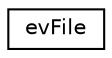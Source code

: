 digraph "Graphical Class Hierarchy"
{
 // LATEX_PDF_SIZE
  edge [fontname="Helvetica",fontsize="10",labelfontname="Helvetica",labelfontsize="10"];
  node [fontname="Helvetica",fontsize="10",shape=record];
  rankdir="LR";
  Node0 [label="evFile",height=0.2,width=0.4,color="black", fillcolor="white", style="filled",URL="$classevFile.html",tooltip="easyVim 基础文件类"];
}
